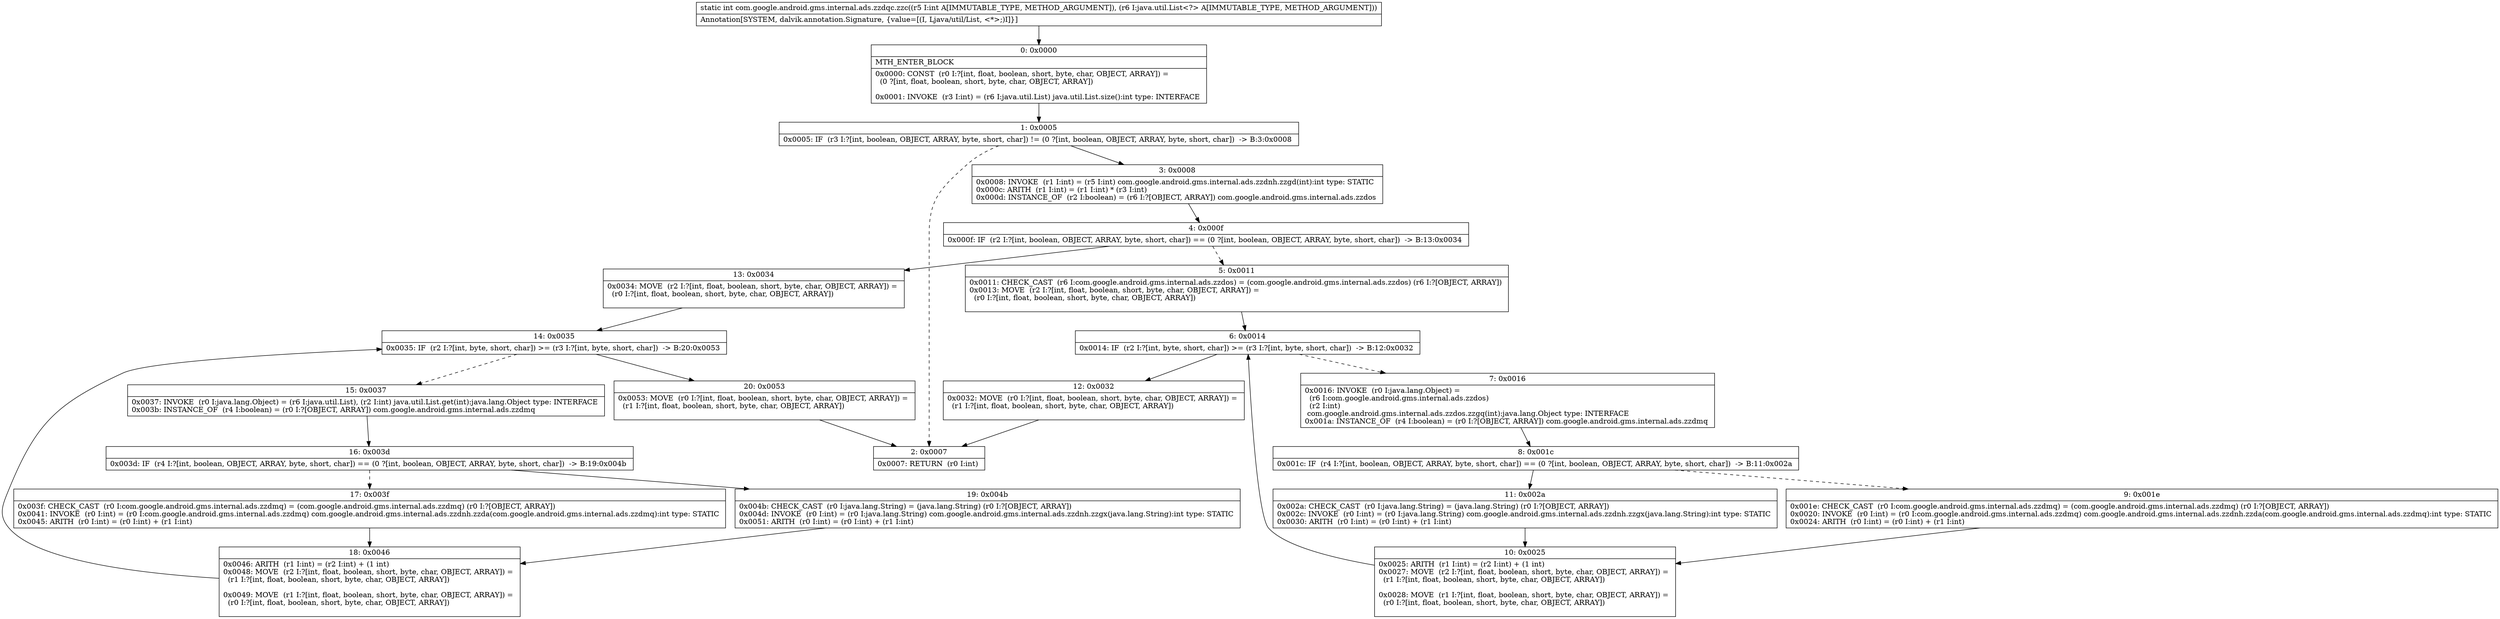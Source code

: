 digraph "CFG forcom.google.android.gms.internal.ads.zzdqc.zzc(ILjava\/util\/List;)I" {
Node_0 [shape=record,label="{0\:\ 0x0000|MTH_ENTER_BLOCK\l|0x0000: CONST  (r0 I:?[int, float, boolean, short, byte, char, OBJECT, ARRAY]) = \l  (0 ?[int, float, boolean, short, byte, char, OBJECT, ARRAY])\l \l0x0001: INVOKE  (r3 I:int) = (r6 I:java.util.List) java.util.List.size():int type: INTERFACE \l}"];
Node_1 [shape=record,label="{1\:\ 0x0005|0x0005: IF  (r3 I:?[int, boolean, OBJECT, ARRAY, byte, short, char]) != (0 ?[int, boolean, OBJECT, ARRAY, byte, short, char])  \-\> B:3:0x0008 \l}"];
Node_2 [shape=record,label="{2\:\ 0x0007|0x0007: RETURN  (r0 I:int) \l}"];
Node_3 [shape=record,label="{3\:\ 0x0008|0x0008: INVOKE  (r1 I:int) = (r5 I:int) com.google.android.gms.internal.ads.zzdnh.zzgd(int):int type: STATIC \l0x000c: ARITH  (r1 I:int) = (r1 I:int) * (r3 I:int) \l0x000d: INSTANCE_OF  (r2 I:boolean) = (r6 I:?[OBJECT, ARRAY]) com.google.android.gms.internal.ads.zzdos \l}"];
Node_4 [shape=record,label="{4\:\ 0x000f|0x000f: IF  (r2 I:?[int, boolean, OBJECT, ARRAY, byte, short, char]) == (0 ?[int, boolean, OBJECT, ARRAY, byte, short, char])  \-\> B:13:0x0034 \l}"];
Node_5 [shape=record,label="{5\:\ 0x0011|0x0011: CHECK_CAST  (r6 I:com.google.android.gms.internal.ads.zzdos) = (com.google.android.gms.internal.ads.zzdos) (r6 I:?[OBJECT, ARRAY]) \l0x0013: MOVE  (r2 I:?[int, float, boolean, short, byte, char, OBJECT, ARRAY]) = \l  (r0 I:?[int, float, boolean, short, byte, char, OBJECT, ARRAY])\l \l}"];
Node_6 [shape=record,label="{6\:\ 0x0014|0x0014: IF  (r2 I:?[int, byte, short, char]) \>= (r3 I:?[int, byte, short, char])  \-\> B:12:0x0032 \l}"];
Node_7 [shape=record,label="{7\:\ 0x0016|0x0016: INVOKE  (r0 I:java.lang.Object) = \l  (r6 I:com.google.android.gms.internal.ads.zzdos)\l  (r2 I:int)\l com.google.android.gms.internal.ads.zzdos.zzgq(int):java.lang.Object type: INTERFACE \l0x001a: INSTANCE_OF  (r4 I:boolean) = (r0 I:?[OBJECT, ARRAY]) com.google.android.gms.internal.ads.zzdmq \l}"];
Node_8 [shape=record,label="{8\:\ 0x001c|0x001c: IF  (r4 I:?[int, boolean, OBJECT, ARRAY, byte, short, char]) == (0 ?[int, boolean, OBJECT, ARRAY, byte, short, char])  \-\> B:11:0x002a \l}"];
Node_9 [shape=record,label="{9\:\ 0x001e|0x001e: CHECK_CAST  (r0 I:com.google.android.gms.internal.ads.zzdmq) = (com.google.android.gms.internal.ads.zzdmq) (r0 I:?[OBJECT, ARRAY]) \l0x0020: INVOKE  (r0 I:int) = (r0 I:com.google.android.gms.internal.ads.zzdmq) com.google.android.gms.internal.ads.zzdnh.zzda(com.google.android.gms.internal.ads.zzdmq):int type: STATIC \l0x0024: ARITH  (r0 I:int) = (r0 I:int) + (r1 I:int) \l}"];
Node_10 [shape=record,label="{10\:\ 0x0025|0x0025: ARITH  (r1 I:int) = (r2 I:int) + (1 int) \l0x0027: MOVE  (r2 I:?[int, float, boolean, short, byte, char, OBJECT, ARRAY]) = \l  (r1 I:?[int, float, boolean, short, byte, char, OBJECT, ARRAY])\l \l0x0028: MOVE  (r1 I:?[int, float, boolean, short, byte, char, OBJECT, ARRAY]) = \l  (r0 I:?[int, float, boolean, short, byte, char, OBJECT, ARRAY])\l \l}"];
Node_11 [shape=record,label="{11\:\ 0x002a|0x002a: CHECK_CAST  (r0 I:java.lang.String) = (java.lang.String) (r0 I:?[OBJECT, ARRAY]) \l0x002c: INVOKE  (r0 I:int) = (r0 I:java.lang.String) com.google.android.gms.internal.ads.zzdnh.zzgx(java.lang.String):int type: STATIC \l0x0030: ARITH  (r0 I:int) = (r0 I:int) + (r1 I:int) \l}"];
Node_12 [shape=record,label="{12\:\ 0x0032|0x0032: MOVE  (r0 I:?[int, float, boolean, short, byte, char, OBJECT, ARRAY]) = \l  (r1 I:?[int, float, boolean, short, byte, char, OBJECT, ARRAY])\l \l}"];
Node_13 [shape=record,label="{13\:\ 0x0034|0x0034: MOVE  (r2 I:?[int, float, boolean, short, byte, char, OBJECT, ARRAY]) = \l  (r0 I:?[int, float, boolean, short, byte, char, OBJECT, ARRAY])\l \l}"];
Node_14 [shape=record,label="{14\:\ 0x0035|0x0035: IF  (r2 I:?[int, byte, short, char]) \>= (r3 I:?[int, byte, short, char])  \-\> B:20:0x0053 \l}"];
Node_15 [shape=record,label="{15\:\ 0x0037|0x0037: INVOKE  (r0 I:java.lang.Object) = (r6 I:java.util.List), (r2 I:int) java.util.List.get(int):java.lang.Object type: INTERFACE \l0x003b: INSTANCE_OF  (r4 I:boolean) = (r0 I:?[OBJECT, ARRAY]) com.google.android.gms.internal.ads.zzdmq \l}"];
Node_16 [shape=record,label="{16\:\ 0x003d|0x003d: IF  (r4 I:?[int, boolean, OBJECT, ARRAY, byte, short, char]) == (0 ?[int, boolean, OBJECT, ARRAY, byte, short, char])  \-\> B:19:0x004b \l}"];
Node_17 [shape=record,label="{17\:\ 0x003f|0x003f: CHECK_CAST  (r0 I:com.google.android.gms.internal.ads.zzdmq) = (com.google.android.gms.internal.ads.zzdmq) (r0 I:?[OBJECT, ARRAY]) \l0x0041: INVOKE  (r0 I:int) = (r0 I:com.google.android.gms.internal.ads.zzdmq) com.google.android.gms.internal.ads.zzdnh.zzda(com.google.android.gms.internal.ads.zzdmq):int type: STATIC \l0x0045: ARITH  (r0 I:int) = (r0 I:int) + (r1 I:int) \l}"];
Node_18 [shape=record,label="{18\:\ 0x0046|0x0046: ARITH  (r1 I:int) = (r2 I:int) + (1 int) \l0x0048: MOVE  (r2 I:?[int, float, boolean, short, byte, char, OBJECT, ARRAY]) = \l  (r1 I:?[int, float, boolean, short, byte, char, OBJECT, ARRAY])\l \l0x0049: MOVE  (r1 I:?[int, float, boolean, short, byte, char, OBJECT, ARRAY]) = \l  (r0 I:?[int, float, boolean, short, byte, char, OBJECT, ARRAY])\l \l}"];
Node_19 [shape=record,label="{19\:\ 0x004b|0x004b: CHECK_CAST  (r0 I:java.lang.String) = (java.lang.String) (r0 I:?[OBJECT, ARRAY]) \l0x004d: INVOKE  (r0 I:int) = (r0 I:java.lang.String) com.google.android.gms.internal.ads.zzdnh.zzgx(java.lang.String):int type: STATIC \l0x0051: ARITH  (r0 I:int) = (r0 I:int) + (r1 I:int) \l}"];
Node_20 [shape=record,label="{20\:\ 0x0053|0x0053: MOVE  (r0 I:?[int, float, boolean, short, byte, char, OBJECT, ARRAY]) = \l  (r1 I:?[int, float, boolean, short, byte, char, OBJECT, ARRAY])\l \l}"];
MethodNode[shape=record,label="{static int com.google.android.gms.internal.ads.zzdqc.zzc((r5 I:int A[IMMUTABLE_TYPE, METHOD_ARGUMENT]), (r6 I:java.util.List\<?\> A[IMMUTABLE_TYPE, METHOD_ARGUMENT]))  | Annotation[SYSTEM, dalvik.annotation.Signature, \{value=[(I, Ljava\/util\/List, \<*\>;)I]\}]\l}"];
MethodNode -> Node_0;
Node_0 -> Node_1;
Node_1 -> Node_2[style=dashed];
Node_1 -> Node_3;
Node_3 -> Node_4;
Node_4 -> Node_5[style=dashed];
Node_4 -> Node_13;
Node_5 -> Node_6;
Node_6 -> Node_7[style=dashed];
Node_6 -> Node_12;
Node_7 -> Node_8;
Node_8 -> Node_9[style=dashed];
Node_8 -> Node_11;
Node_9 -> Node_10;
Node_10 -> Node_6;
Node_11 -> Node_10;
Node_12 -> Node_2;
Node_13 -> Node_14;
Node_14 -> Node_15[style=dashed];
Node_14 -> Node_20;
Node_15 -> Node_16;
Node_16 -> Node_17[style=dashed];
Node_16 -> Node_19;
Node_17 -> Node_18;
Node_18 -> Node_14;
Node_19 -> Node_18;
Node_20 -> Node_2;
}

